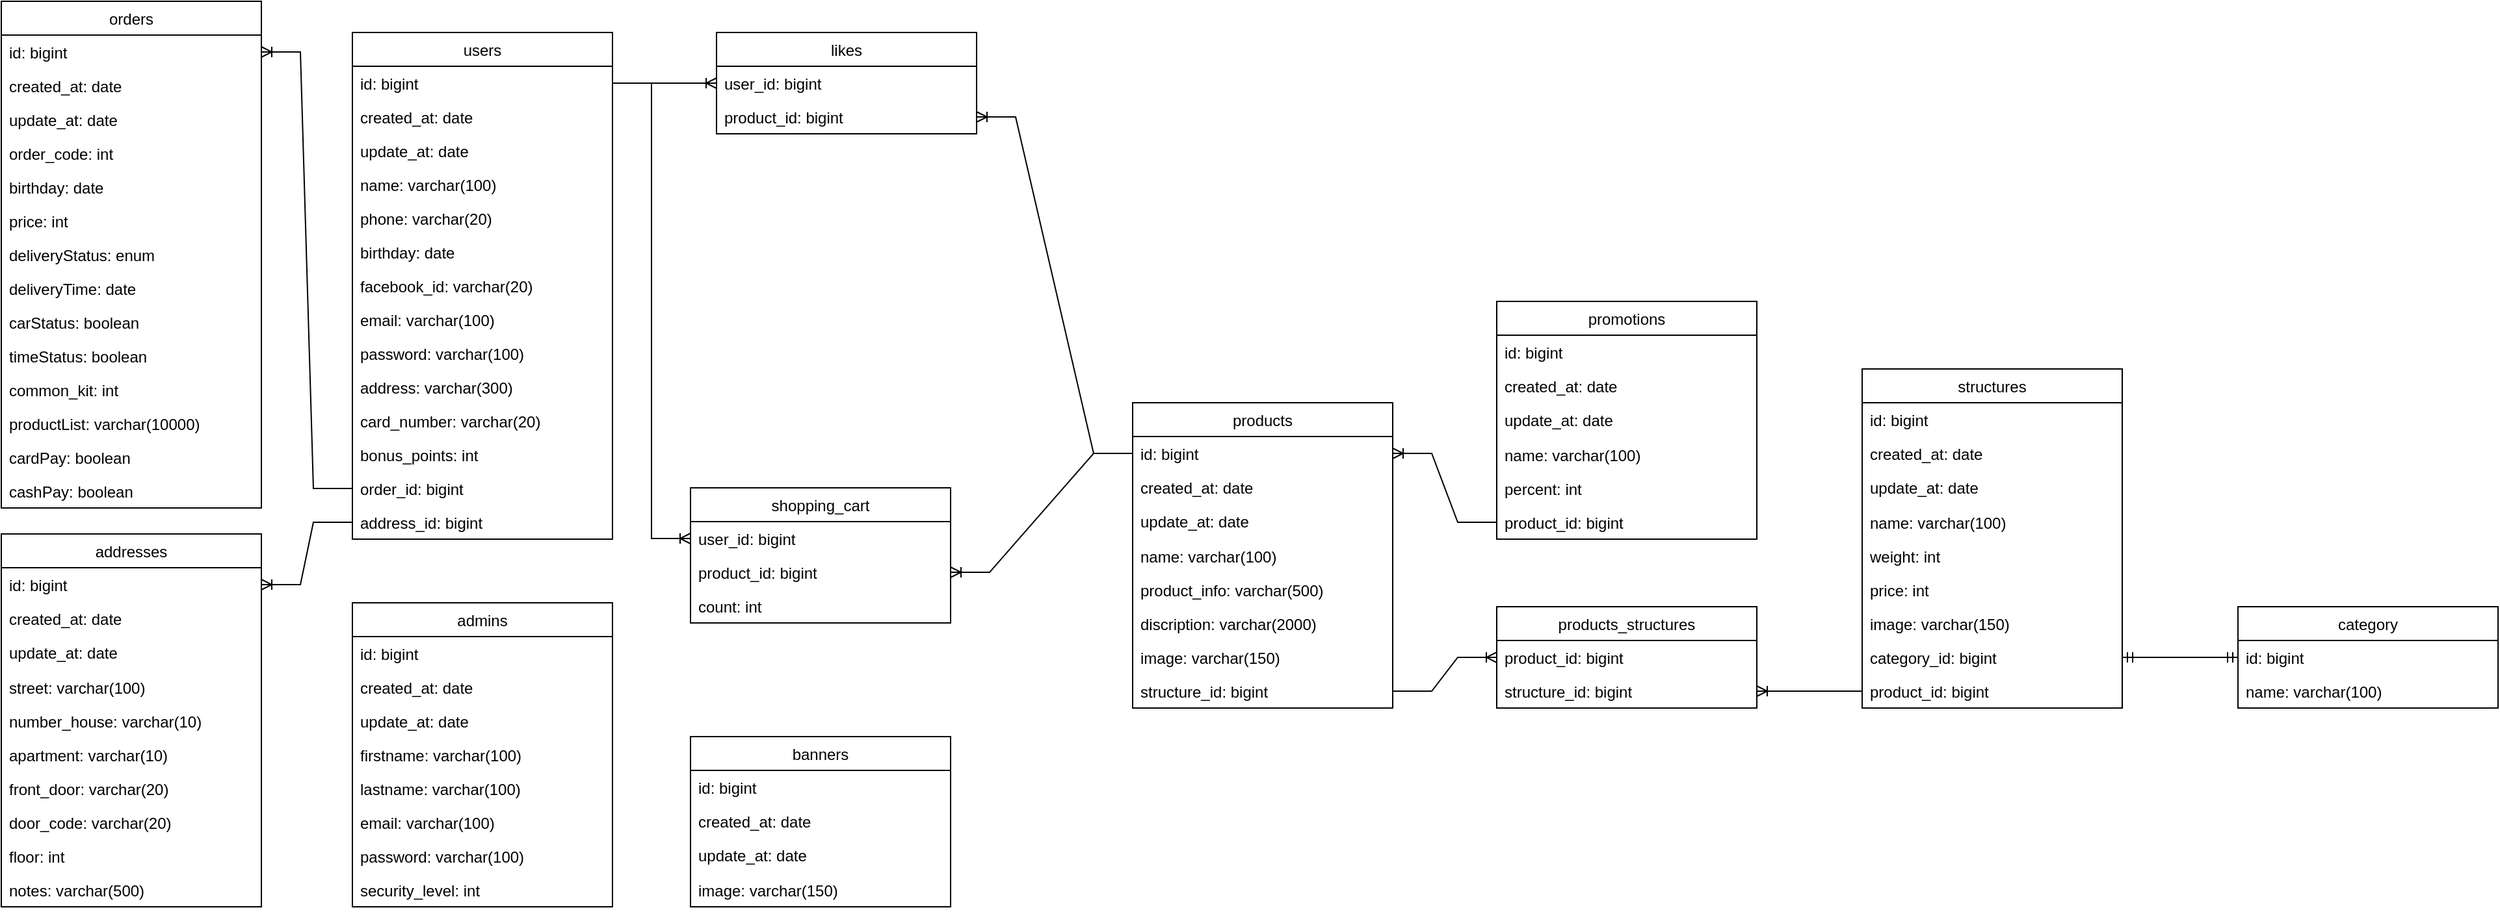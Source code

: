 <mxfile version="21.2.0" type="github">
  <diagram name="Страница 1" id="uBOSSpwB63D3d6_g8Ejs">
    <mxGraphModel dx="2261" dy="1931" grid="1" gridSize="10" guides="1" tooltips="1" connect="1" arrows="1" fold="1" page="1" pageScale="1" pageWidth="827" pageHeight="1169" math="0" shadow="0">
      <root>
        <mxCell id="0" />
        <mxCell id="1" parent="0" />
        <mxCell id="bHJu5GRSBFpT4Akue6Z2-1" value="users" style="swimlane;fontStyle=0;childLayout=stackLayout;horizontal=1;startSize=26;fillColor=none;horizontalStack=0;resizeParent=1;resizeParentMax=0;resizeLast=0;collapsible=1;marginBottom=0;" parent="1" vertex="1">
          <mxGeometry x="-490" y="-1026" width="200" height="390" as="geometry" />
        </mxCell>
        <mxCell id="bHJu5GRSBFpT4Akue6Z2-2" value="id: bigint" style="text;strokeColor=none;fillColor=none;align=left;verticalAlign=top;spacingLeft=4;spacingRight=4;overflow=hidden;rotatable=0;points=[[0,0.5],[1,0.5]];portConstraint=eastwest;" parent="bHJu5GRSBFpT4Akue6Z2-1" vertex="1">
          <mxGeometry y="26" width="200" height="26" as="geometry" />
        </mxCell>
        <mxCell id="bHJu5GRSBFpT4Akue6Z2-3" value="created_at: date" style="text;strokeColor=none;fillColor=none;align=left;verticalAlign=top;spacingLeft=4;spacingRight=4;overflow=hidden;rotatable=0;points=[[0,0.5],[1,0.5]];portConstraint=eastwest;" parent="bHJu5GRSBFpT4Akue6Z2-1" vertex="1">
          <mxGeometry y="52" width="200" height="26" as="geometry" />
        </mxCell>
        <mxCell id="bHJu5GRSBFpT4Akue6Z2-4" value="update_at: date" style="text;strokeColor=none;fillColor=none;align=left;verticalAlign=top;spacingLeft=4;spacingRight=4;overflow=hidden;rotatable=0;points=[[0,0.5],[1,0.5]];portConstraint=eastwest;" parent="bHJu5GRSBFpT4Akue6Z2-1" vertex="1">
          <mxGeometry y="78" width="200" height="26" as="geometry" />
        </mxCell>
        <mxCell id="bHJu5GRSBFpT4Akue6Z2-5" value="name: varchar(100)" style="text;strokeColor=none;fillColor=none;align=left;verticalAlign=top;spacingLeft=4;spacingRight=4;overflow=hidden;rotatable=0;points=[[0,0.5],[1,0.5]];portConstraint=eastwest;" parent="bHJu5GRSBFpT4Akue6Z2-1" vertex="1">
          <mxGeometry y="104" width="200" height="26" as="geometry" />
        </mxCell>
        <mxCell id="bHJu5GRSBFpT4Akue6Z2-14" value="phone: varchar(20)" style="text;strokeColor=none;fillColor=none;align=left;verticalAlign=top;spacingLeft=4;spacingRight=4;overflow=hidden;rotatable=0;points=[[0,0.5],[1,0.5]];portConstraint=eastwest;" parent="bHJu5GRSBFpT4Akue6Z2-1" vertex="1">
          <mxGeometry y="130" width="200" height="26" as="geometry" />
        </mxCell>
        <mxCell id="bHJu5GRSBFpT4Akue6Z2-15" value="birthday: date" style="text;strokeColor=none;fillColor=none;align=left;verticalAlign=top;spacingLeft=4;spacingRight=4;overflow=hidden;rotatable=0;points=[[0,0.5],[1,0.5]];portConstraint=eastwest;" parent="bHJu5GRSBFpT4Akue6Z2-1" vertex="1">
          <mxGeometry y="156" width="200" height="26" as="geometry" />
        </mxCell>
        <mxCell id="bHJu5GRSBFpT4Akue6Z2-7" value="facebook_id: varchar(20)" style="text;strokeColor=none;fillColor=none;align=left;verticalAlign=top;spacingLeft=4;spacingRight=4;overflow=hidden;rotatable=0;points=[[0,0.5],[1,0.5]];portConstraint=eastwest;" parent="bHJu5GRSBFpT4Akue6Z2-1" vertex="1">
          <mxGeometry y="182" width="200" height="26" as="geometry" />
        </mxCell>
        <mxCell id="bHJu5GRSBFpT4Akue6Z2-8" value="email: varchar(100)" style="text;strokeColor=none;fillColor=none;align=left;verticalAlign=top;spacingLeft=4;spacingRight=4;overflow=hidden;rotatable=0;points=[[0,0.5],[1,0.5]];portConstraint=eastwest;" parent="bHJu5GRSBFpT4Akue6Z2-1" vertex="1">
          <mxGeometry y="208" width="200" height="26" as="geometry" />
        </mxCell>
        <mxCell id="bHJu5GRSBFpT4Akue6Z2-10" value="password: varchar(100)" style="text;strokeColor=none;fillColor=none;align=left;verticalAlign=top;spacingLeft=4;spacingRight=4;overflow=hidden;rotatable=0;points=[[0,0.5],[1,0.5]];portConstraint=eastwest;" parent="bHJu5GRSBFpT4Akue6Z2-1" vertex="1">
          <mxGeometry y="234" width="200" height="26" as="geometry" />
        </mxCell>
        <mxCell id="bHJu5GRSBFpT4Akue6Z2-9" value="address: varchar(300)" style="text;strokeColor=none;fillColor=none;align=left;verticalAlign=top;spacingLeft=4;spacingRight=4;overflow=hidden;rotatable=0;points=[[0,0.5],[1,0.5]];portConstraint=eastwest;" parent="bHJu5GRSBFpT4Akue6Z2-1" vertex="1">
          <mxGeometry y="260" width="200" height="26" as="geometry" />
        </mxCell>
        <mxCell id="bHJu5GRSBFpT4Akue6Z2-11" value="card_number: varchar(20)" style="text;strokeColor=none;fillColor=none;align=left;verticalAlign=top;spacingLeft=4;spacingRight=4;overflow=hidden;rotatable=0;points=[[0,0.5],[1,0.5]];portConstraint=eastwest;" parent="bHJu5GRSBFpT4Akue6Z2-1" vertex="1">
          <mxGeometry y="286" width="200" height="26" as="geometry" />
        </mxCell>
        <mxCell id="bHJu5GRSBFpT4Akue6Z2-208" value="bonus_points: int" style="text;strokeColor=none;fillColor=none;align=left;verticalAlign=top;spacingLeft=4;spacingRight=4;overflow=hidden;rotatable=0;points=[[0,0.5],[1,0.5]];portConstraint=eastwest;" parent="bHJu5GRSBFpT4Akue6Z2-1" vertex="1">
          <mxGeometry y="312" width="200" height="26" as="geometry" />
        </mxCell>
        <mxCell id="bHJu5GRSBFpT4Akue6Z2-207" value="order_id: bigint" style="text;strokeColor=none;fillColor=none;align=left;verticalAlign=top;spacingLeft=4;spacingRight=4;overflow=hidden;rotatable=0;points=[[0,0.5],[1,0.5]];portConstraint=eastwest;" parent="bHJu5GRSBFpT4Akue6Z2-1" vertex="1">
          <mxGeometry y="338" width="200" height="26" as="geometry" />
        </mxCell>
        <mxCell id="bHJu5GRSBFpT4Akue6Z2-206" value="address_id: bigint" style="text;strokeColor=none;fillColor=none;align=left;verticalAlign=top;spacingLeft=4;spacingRight=4;overflow=hidden;rotatable=0;points=[[0,0.5],[1,0.5]];portConstraint=eastwest;" parent="bHJu5GRSBFpT4Akue6Z2-1" vertex="1">
          <mxGeometry y="364" width="200" height="26" as="geometry" />
        </mxCell>
        <mxCell id="bHJu5GRSBFpT4Akue6Z2-23" value="addresses" style="swimlane;fontStyle=0;childLayout=stackLayout;horizontal=1;startSize=26;fillColor=none;horizontalStack=0;resizeParent=1;resizeParentMax=0;resizeLast=0;collapsible=1;marginBottom=0;" parent="1" vertex="1">
          <mxGeometry x="-760" y="-640" width="200" height="287" as="geometry" />
        </mxCell>
        <mxCell id="bHJu5GRSBFpT4Akue6Z2-24" value="id: bigint" style="text;strokeColor=none;fillColor=none;align=left;verticalAlign=top;spacingLeft=4;spacingRight=4;overflow=hidden;rotatable=0;points=[[0,0.5],[1,0.5]];portConstraint=eastwest;" parent="bHJu5GRSBFpT4Akue6Z2-23" vertex="1">
          <mxGeometry y="26" width="200" height="26" as="geometry" />
        </mxCell>
        <mxCell id="bHJu5GRSBFpT4Akue6Z2-25" value="created_at: date" style="text;strokeColor=none;fillColor=none;align=left;verticalAlign=top;spacingLeft=4;spacingRight=4;overflow=hidden;rotatable=0;points=[[0,0.5],[1,0.5]];portConstraint=eastwest;" parent="bHJu5GRSBFpT4Akue6Z2-23" vertex="1">
          <mxGeometry y="52" width="200" height="26" as="geometry" />
        </mxCell>
        <mxCell id="bHJu5GRSBFpT4Akue6Z2-26" value="update_at: date" style="text;strokeColor=none;fillColor=none;align=left;verticalAlign=top;spacingLeft=4;spacingRight=4;overflow=hidden;rotatable=0;points=[[0,0.5],[1,0.5]];portConstraint=eastwest;" parent="bHJu5GRSBFpT4Akue6Z2-23" vertex="1">
          <mxGeometry y="78" width="200" height="27" as="geometry" />
        </mxCell>
        <mxCell id="bHJu5GRSBFpT4Akue6Z2-27" value="street: varchar(100)" style="text;strokeColor=none;fillColor=none;align=left;verticalAlign=top;spacingLeft=4;spacingRight=4;overflow=hidden;rotatable=0;points=[[0,0.5],[1,0.5]];portConstraint=eastwest;" parent="bHJu5GRSBFpT4Akue6Z2-23" vertex="1">
          <mxGeometry y="105" width="200" height="26" as="geometry" />
        </mxCell>
        <mxCell id="bHJu5GRSBFpT4Akue6Z2-228" value="number_house: varchar(10)" style="text;strokeColor=none;fillColor=none;align=left;verticalAlign=top;spacingLeft=4;spacingRight=4;overflow=hidden;rotatable=0;points=[[0,0.5],[1,0.5]];portConstraint=eastwest;" parent="bHJu5GRSBFpT4Akue6Z2-23" vertex="1">
          <mxGeometry y="131" width="200" height="26" as="geometry" />
        </mxCell>
        <mxCell id="bHJu5GRSBFpT4Akue6Z2-229" value="apartment: varchar(10)" style="text;strokeColor=none;fillColor=none;align=left;verticalAlign=top;spacingLeft=4;spacingRight=4;overflow=hidden;rotatable=0;points=[[0,0.5],[1,0.5]];portConstraint=eastwest;" parent="bHJu5GRSBFpT4Akue6Z2-23" vertex="1">
          <mxGeometry y="157" width="200" height="26" as="geometry" />
        </mxCell>
        <mxCell id="bHJu5GRSBFpT4Akue6Z2-230" value="front_door: varchar(20)" style="text;strokeColor=none;fillColor=none;align=left;verticalAlign=top;spacingLeft=4;spacingRight=4;overflow=hidden;rotatable=0;points=[[0,0.5],[1,0.5]];portConstraint=eastwest;" parent="bHJu5GRSBFpT4Akue6Z2-23" vertex="1">
          <mxGeometry y="183" width="200" height="26" as="geometry" />
        </mxCell>
        <mxCell id="bHJu5GRSBFpT4Akue6Z2-231" value="door_code: varchar(20)" style="text;strokeColor=none;fillColor=none;align=left;verticalAlign=top;spacingLeft=4;spacingRight=4;overflow=hidden;rotatable=0;points=[[0,0.5],[1,0.5]];portConstraint=eastwest;" parent="bHJu5GRSBFpT4Akue6Z2-23" vertex="1">
          <mxGeometry y="209" width="200" height="26" as="geometry" />
        </mxCell>
        <mxCell id="bHJu5GRSBFpT4Akue6Z2-232" value="floor: int" style="text;strokeColor=none;fillColor=none;align=left;verticalAlign=top;spacingLeft=4;spacingRight=4;overflow=hidden;rotatable=0;points=[[0,0.5],[1,0.5]];portConstraint=eastwest;" parent="bHJu5GRSBFpT4Akue6Z2-23" vertex="1">
          <mxGeometry y="235" width="200" height="26" as="geometry" />
        </mxCell>
        <mxCell id="bHJu5GRSBFpT4Akue6Z2-233" value="notes: varchar(500)" style="text;strokeColor=none;fillColor=none;align=left;verticalAlign=top;spacingLeft=4;spacingRight=4;overflow=hidden;rotatable=0;points=[[0,0.5],[1,0.5]];portConstraint=eastwest;" parent="bHJu5GRSBFpT4Akue6Z2-23" vertex="1">
          <mxGeometry y="261" width="200" height="26" as="geometry" />
        </mxCell>
        <mxCell id="bHJu5GRSBFpT4Akue6Z2-30" value="orders" style="swimlane;fontStyle=0;childLayout=stackLayout;horizontal=1;startSize=26;fillColor=none;horizontalStack=0;resizeParent=1;resizeParentMax=0;resizeLast=0;collapsible=1;marginBottom=0;" parent="1" vertex="1">
          <mxGeometry x="-760" y="-1050" width="200" height="390" as="geometry" />
        </mxCell>
        <mxCell id="bHJu5GRSBFpT4Akue6Z2-31" value="id: bigint" style="text;strokeColor=none;fillColor=none;align=left;verticalAlign=top;spacingLeft=4;spacingRight=4;overflow=hidden;rotatable=0;points=[[0,0.5],[1,0.5]];portConstraint=eastwest;" parent="bHJu5GRSBFpT4Akue6Z2-30" vertex="1">
          <mxGeometry y="26" width="200" height="26" as="geometry" />
        </mxCell>
        <mxCell id="bHJu5GRSBFpT4Akue6Z2-32" value="created_at: date" style="text;strokeColor=none;fillColor=none;align=left;verticalAlign=top;spacingLeft=4;spacingRight=4;overflow=hidden;rotatable=0;points=[[0,0.5],[1,0.5]];portConstraint=eastwest;" parent="bHJu5GRSBFpT4Akue6Z2-30" vertex="1">
          <mxGeometry y="52" width="200" height="26" as="geometry" />
        </mxCell>
        <mxCell id="bHJu5GRSBFpT4Akue6Z2-33" value="update_at: date" style="text;strokeColor=none;fillColor=none;align=left;verticalAlign=top;spacingLeft=4;spacingRight=4;overflow=hidden;rotatable=0;points=[[0,0.5],[1,0.5]];portConstraint=eastwest;" parent="bHJu5GRSBFpT4Akue6Z2-30" vertex="1">
          <mxGeometry y="78" width="200" height="26" as="geometry" />
        </mxCell>
        <mxCell id="bHJu5GRSBFpT4Akue6Z2-210" value="order_code: int" style="text;strokeColor=none;fillColor=none;align=left;verticalAlign=top;spacingLeft=4;spacingRight=4;overflow=hidden;rotatable=0;points=[[0,0.5],[1,0.5]];portConstraint=eastwest;" parent="bHJu5GRSBFpT4Akue6Z2-30" vertex="1">
          <mxGeometry y="104" width="200" height="26" as="geometry" />
        </mxCell>
        <mxCell id="bHJu5GRSBFpT4Akue6Z2-209" value="birthday: date" style="text;strokeColor=none;fillColor=none;align=left;verticalAlign=top;spacingLeft=4;spacingRight=4;overflow=hidden;rotatable=0;points=[[0,0.5],[1,0.5]];portConstraint=eastwest;" parent="bHJu5GRSBFpT4Akue6Z2-30" vertex="1">
          <mxGeometry y="130" width="200" height="26" as="geometry" />
        </mxCell>
        <mxCell id="bHJu5GRSBFpT4Akue6Z2-211" value="price: int" style="text;strokeColor=none;fillColor=none;align=left;verticalAlign=top;spacingLeft=4;spacingRight=4;overflow=hidden;rotatable=0;points=[[0,0.5],[1,0.5]];portConstraint=eastwest;" parent="bHJu5GRSBFpT4Akue6Z2-30" vertex="1">
          <mxGeometry y="156" width="200" height="26" as="geometry" />
        </mxCell>
        <mxCell id="bHJu5GRSBFpT4Akue6Z2-34" value="deliveryStatus: enum" style="text;strokeColor=none;fillColor=none;align=left;verticalAlign=top;spacingLeft=4;spacingRight=4;overflow=hidden;rotatable=0;points=[[0,0.5],[1,0.5]];portConstraint=eastwest;" parent="bHJu5GRSBFpT4Akue6Z2-30" vertex="1">
          <mxGeometry y="182" width="200" height="26" as="geometry" />
        </mxCell>
        <mxCell id="bHJu5GRSBFpT4Akue6Z2-213" value="deliveryTime: date" style="text;strokeColor=none;fillColor=none;align=left;verticalAlign=top;spacingLeft=4;spacingRight=4;overflow=hidden;rotatable=0;points=[[0,0.5],[1,0.5]];portConstraint=eastwest;" parent="bHJu5GRSBFpT4Akue6Z2-30" vertex="1">
          <mxGeometry y="208" width="200" height="26" as="geometry" />
        </mxCell>
        <mxCell id="bHJu5GRSBFpT4Akue6Z2-214" value="carStatus: boolean" style="text;strokeColor=none;fillColor=none;align=left;verticalAlign=top;spacingLeft=4;spacingRight=4;overflow=hidden;rotatable=0;points=[[0,0.5],[1,0.5]];portConstraint=eastwest;" parent="bHJu5GRSBFpT4Akue6Z2-30" vertex="1">
          <mxGeometry y="234" width="200" height="26" as="geometry" />
        </mxCell>
        <mxCell id="bHJu5GRSBFpT4Akue6Z2-215" value="timeStatus: boolean" style="text;strokeColor=none;fillColor=none;align=left;verticalAlign=top;spacingLeft=4;spacingRight=4;overflow=hidden;rotatable=0;points=[[0,0.5],[1,0.5]];portConstraint=eastwest;" parent="bHJu5GRSBFpT4Akue6Z2-30" vertex="1">
          <mxGeometry y="260" width="200" height="26" as="geometry" />
        </mxCell>
        <mxCell id="bHJu5GRSBFpT4Akue6Z2-337" value="common_kit: int" style="text;strokeColor=none;fillColor=none;align=left;verticalAlign=top;spacingLeft=4;spacingRight=4;overflow=hidden;rotatable=0;points=[[0,0.5],[1,0.5]];portConstraint=eastwest;" parent="bHJu5GRSBFpT4Akue6Z2-30" vertex="1">
          <mxGeometry y="286" width="200" height="26" as="geometry" />
        </mxCell>
        <mxCell id="6emJSZa-F4JFCudgZgaR-1" value="productList: varchar(10000)" style="text;strokeColor=none;fillColor=none;align=left;verticalAlign=top;spacingLeft=4;spacingRight=4;overflow=hidden;rotatable=0;points=[[0,0.5],[1,0.5]];portConstraint=eastwest;" vertex="1" parent="bHJu5GRSBFpT4Akue6Z2-30">
          <mxGeometry y="312" width="200" height="26" as="geometry" />
        </mxCell>
        <mxCell id="bHJu5GRSBFpT4Akue6Z2-216" value="cardPay: boolean" style="text;strokeColor=none;fillColor=none;align=left;verticalAlign=top;spacingLeft=4;spacingRight=4;overflow=hidden;rotatable=0;points=[[0,0.5],[1,0.5]];portConstraint=eastwest;" parent="bHJu5GRSBFpT4Akue6Z2-30" vertex="1">
          <mxGeometry y="338" width="200" height="26" as="geometry" />
        </mxCell>
        <mxCell id="bHJu5GRSBFpT4Akue6Z2-212" value="cashPay: boolean" style="text;strokeColor=none;fillColor=none;align=left;verticalAlign=top;spacingLeft=4;spacingRight=4;overflow=hidden;rotatable=0;points=[[0,0.5],[1,0.5]];portConstraint=eastwest;" parent="bHJu5GRSBFpT4Akue6Z2-30" vertex="1">
          <mxGeometry y="364" width="200" height="26" as="geometry" />
        </mxCell>
        <mxCell id="bHJu5GRSBFpT4Akue6Z2-193" value="shopping_cart" style="swimlane;fontStyle=0;childLayout=stackLayout;horizontal=1;startSize=26;fillColor=none;horizontalStack=0;resizeParent=1;resizeParentMax=0;resizeLast=0;collapsible=1;marginBottom=0;" parent="1" vertex="1">
          <mxGeometry x="-230" y="-675.5" width="200" height="104" as="geometry" />
        </mxCell>
        <mxCell id="bHJu5GRSBFpT4Akue6Z2-218" value="user_id: bigint" style="text;strokeColor=none;fillColor=none;align=left;verticalAlign=top;spacingLeft=4;spacingRight=4;overflow=hidden;rotatable=0;points=[[0,0.5],[1,0.5]];portConstraint=eastwest;" parent="bHJu5GRSBFpT4Akue6Z2-193" vertex="1">
          <mxGeometry y="26" width="200" height="26" as="geometry" />
        </mxCell>
        <mxCell id="bHJu5GRSBFpT4Akue6Z2-219" value="product_id: bigint" style="text;strokeColor=none;fillColor=none;align=left;verticalAlign=top;spacingLeft=4;spacingRight=4;overflow=hidden;rotatable=0;points=[[0,0.5],[1,0.5]];portConstraint=eastwest;" parent="bHJu5GRSBFpT4Akue6Z2-193" vertex="1">
          <mxGeometry y="52" width="200" height="26" as="geometry" />
        </mxCell>
        <mxCell id="bHJu5GRSBFpT4Akue6Z2-198" value="count: int" style="text;strokeColor=none;fillColor=none;align=left;verticalAlign=top;spacingLeft=4;spacingRight=4;overflow=hidden;rotatable=0;points=[[0,0.5],[1,0.5]];portConstraint=eastwest;" parent="bHJu5GRSBFpT4Akue6Z2-193" vertex="1">
          <mxGeometry y="78" width="200" height="26" as="geometry" />
        </mxCell>
        <mxCell id="bHJu5GRSBFpT4Akue6Z2-220" value="" style="edgeStyle=entityRelationEdgeStyle;fontSize=12;html=1;endArrow=ERoneToMany;rounded=0;entryX=0;entryY=0.5;entryDx=0;entryDy=0;exitX=1;exitY=0.5;exitDx=0;exitDy=0;" parent="1" source="bHJu5GRSBFpT4Akue6Z2-2" target="bHJu5GRSBFpT4Akue6Z2-218" edge="1">
          <mxGeometry width="100" height="100" relative="1" as="geometry">
            <mxPoint x="-490" y="-680" as="sourcePoint" />
            <mxPoint x="-600" y="-523" as="targetPoint" />
          </mxGeometry>
        </mxCell>
        <mxCell id="bHJu5GRSBFpT4Akue6Z2-222" value="" style="edgeStyle=entityRelationEdgeStyle;fontSize=12;html=1;endArrow=ERoneToMany;rounded=0;entryX=1;entryY=0.5;entryDx=0;entryDy=0;exitX=0;exitY=0.5;exitDx=0;exitDy=0;" parent="1" source="bHJu5GRSBFpT4Akue6Z2-207" target="bHJu5GRSBFpT4Akue6Z2-31" edge="1">
          <mxGeometry width="100" height="100" relative="1" as="geometry">
            <mxPoint x="180" y="-547" as="sourcePoint" />
            <mxPoint x="54" y="-634" as="targetPoint" />
          </mxGeometry>
        </mxCell>
        <mxCell id="bHJu5GRSBFpT4Akue6Z2-235" value="" style="edgeStyle=entityRelationEdgeStyle;fontSize=12;html=1;endArrow=ERoneToMany;rounded=0;entryX=1;entryY=0.5;entryDx=0;entryDy=0;exitX=0;exitY=0.5;exitDx=0;exitDy=0;" parent="1" source="bHJu5GRSBFpT4Akue6Z2-206" target="bHJu5GRSBFpT4Akue6Z2-24" edge="1">
          <mxGeometry width="100" height="100" relative="1" as="geometry">
            <mxPoint x="-280" y="-613" as="sourcePoint" />
            <mxPoint x="-160" y="-561" as="targetPoint" />
          </mxGeometry>
        </mxCell>
        <mxCell id="bHJu5GRSBFpT4Akue6Z2-236" value="products" style="swimlane;fontStyle=0;childLayout=stackLayout;horizontal=1;startSize=26;fillColor=none;horizontalStack=0;resizeParent=1;resizeParentMax=0;resizeLast=0;collapsible=1;marginBottom=0;" parent="1" vertex="1">
          <mxGeometry x="110" y="-741" width="200" height="235" as="geometry" />
        </mxCell>
        <mxCell id="bHJu5GRSBFpT4Akue6Z2-237" value="id: bigint" style="text;strokeColor=none;fillColor=none;align=left;verticalAlign=top;spacingLeft=4;spacingRight=4;overflow=hidden;rotatable=0;points=[[0,0.5],[1,0.5]];portConstraint=eastwest;" parent="bHJu5GRSBFpT4Akue6Z2-236" vertex="1">
          <mxGeometry y="26" width="200" height="26" as="geometry" />
        </mxCell>
        <mxCell id="bHJu5GRSBFpT4Akue6Z2-238" value="created_at: date" style="text;strokeColor=none;fillColor=none;align=left;verticalAlign=top;spacingLeft=4;spacingRight=4;overflow=hidden;rotatable=0;points=[[0,0.5],[1,0.5]];portConstraint=eastwest;" parent="bHJu5GRSBFpT4Akue6Z2-236" vertex="1">
          <mxGeometry y="52" width="200" height="26" as="geometry" />
        </mxCell>
        <mxCell id="bHJu5GRSBFpT4Akue6Z2-239" value="update_at: date" style="text;strokeColor=none;fillColor=none;align=left;verticalAlign=top;spacingLeft=4;spacingRight=4;overflow=hidden;rotatable=0;points=[[0,0.5],[1,0.5]];portConstraint=eastwest;" parent="bHJu5GRSBFpT4Akue6Z2-236" vertex="1">
          <mxGeometry y="78" width="200" height="27" as="geometry" />
        </mxCell>
        <mxCell id="bHJu5GRSBFpT4Akue6Z2-240" value="name: varchar(100)" style="text;strokeColor=none;fillColor=none;align=left;verticalAlign=top;spacingLeft=4;spacingRight=4;overflow=hidden;rotatable=0;points=[[0,0.5],[1,0.5]];portConstraint=eastwest;" parent="bHJu5GRSBFpT4Akue6Z2-236" vertex="1">
          <mxGeometry y="105" width="200" height="26" as="geometry" />
        </mxCell>
        <mxCell id="bHJu5GRSBFpT4Akue6Z2-241" value="product_info: varchar(500)" style="text;strokeColor=none;fillColor=none;align=left;verticalAlign=top;spacingLeft=4;spacingRight=4;overflow=hidden;rotatable=0;points=[[0,0.5],[1,0.5]];portConstraint=eastwest;" parent="bHJu5GRSBFpT4Akue6Z2-236" vertex="1">
          <mxGeometry y="131" width="200" height="26" as="geometry" />
        </mxCell>
        <mxCell id="bHJu5GRSBFpT4Akue6Z2-242" value="discription: varchar(2000)" style="text;strokeColor=none;fillColor=none;align=left;verticalAlign=top;spacingLeft=4;spacingRight=4;overflow=hidden;rotatable=0;points=[[0,0.5],[1,0.5]];portConstraint=eastwest;" parent="bHJu5GRSBFpT4Akue6Z2-236" vertex="1">
          <mxGeometry y="157" width="200" height="26" as="geometry" />
        </mxCell>
        <mxCell id="bHJu5GRSBFpT4Akue6Z2-247" value="image: varchar(150)" style="text;strokeColor=none;fillColor=none;align=left;verticalAlign=top;spacingLeft=4;spacingRight=4;overflow=hidden;rotatable=0;points=[[0,0.5],[1,0.5]];portConstraint=eastwest;" parent="bHJu5GRSBFpT4Akue6Z2-236" vertex="1">
          <mxGeometry y="183" width="200" height="26" as="geometry" />
        </mxCell>
        <mxCell id="bHJu5GRSBFpT4Akue6Z2-248" value="structure_id: bigint" style="text;strokeColor=none;fillColor=none;align=left;verticalAlign=top;spacingLeft=4;spacingRight=4;overflow=hidden;rotatable=0;points=[[0,0.5],[1,0.5]];portConstraint=eastwest;" parent="bHJu5GRSBFpT4Akue6Z2-236" vertex="1">
          <mxGeometry y="209" width="200" height="26" as="geometry" />
        </mxCell>
        <mxCell id="bHJu5GRSBFpT4Akue6Z2-249" value="" style="edgeStyle=entityRelationEdgeStyle;fontSize=12;html=1;endArrow=ERoneToMany;rounded=0;entryX=1;entryY=0.5;entryDx=0;entryDy=0;exitX=0;exitY=0.5;exitDx=0;exitDy=0;" parent="1" source="bHJu5GRSBFpT4Akue6Z2-237" target="bHJu5GRSBFpT4Akue6Z2-219" edge="1">
          <mxGeometry width="100" height="100" relative="1" as="geometry">
            <mxPoint x="-280" y="-613" as="sourcePoint" />
            <mxPoint x="-160" y="-561" as="targetPoint" />
          </mxGeometry>
        </mxCell>
        <mxCell id="bHJu5GRSBFpT4Akue6Z2-250" value="structures" style="swimlane;fontStyle=0;childLayout=stackLayout;horizontal=1;startSize=26;fillColor=none;horizontalStack=0;resizeParent=1;resizeParentMax=0;resizeLast=0;collapsible=1;marginBottom=0;" parent="1" vertex="1">
          <mxGeometry x="671" y="-767" width="200" height="261" as="geometry" />
        </mxCell>
        <mxCell id="bHJu5GRSBFpT4Akue6Z2-251" value="id: bigint" style="text;strokeColor=none;fillColor=none;align=left;verticalAlign=top;spacingLeft=4;spacingRight=4;overflow=hidden;rotatable=0;points=[[0,0.5],[1,0.5]];portConstraint=eastwest;" parent="bHJu5GRSBFpT4Akue6Z2-250" vertex="1">
          <mxGeometry y="26" width="200" height="26" as="geometry" />
        </mxCell>
        <mxCell id="bHJu5GRSBFpT4Akue6Z2-252" value="created_at: date" style="text;strokeColor=none;fillColor=none;align=left;verticalAlign=top;spacingLeft=4;spacingRight=4;overflow=hidden;rotatable=0;points=[[0,0.5],[1,0.5]];portConstraint=eastwest;" parent="bHJu5GRSBFpT4Akue6Z2-250" vertex="1">
          <mxGeometry y="52" width="200" height="26" as="geometry" />
        </mxCell>
        <mxCell id="bHJu5GRSBFpT4Akue6Z2-253" value="update_at: date" style="text;strokeColor=none;fillColor=none;align=left;verticalAlign=top;spacingLeft=4;spacingRight=4;overflow=hidden;rotatable=0;points=[[0,0.5],[1,0.5]];portConstraint=eastwest;" parent="bHJu5GRSBFpT4Akue6Z2-250" vertex="1">
          <mxGeometry y="78" width="200" height="27" as="geometry" />
        </mxCell>
        <mxCell id="bHJu5GRSBFpT4Akue6Z2-290" value="name: varchar(100)" style="text;strokeColor=none;fillColor=none;align=left;verticalAlign=top;spacingLeft=4;spacingRight=4;overflow=hidden;rotatable=0;points=[[0,0.5],[1,0.5]];portConstraint=eastwest;" parent="bHJu5GRSBFpT4Akue6Z2-250" vertex="1">
          <mxGeometry y="105" width="200" height="26" as="geometry" />
        </mxCell>
        <mxCell id="bHJu5GRSBFpT4Akue6Z2-289" value="weight: int" style="text;strokeColor=none;fillColor=none;align=left;verticalAlign=top;spacingLeft=4;spacingRight=4;overflow=hidden;rotatable=0;points=[[0,0.5],[1,0.5]];portConstraint=eastwest;" parent="bHJu5GRSBFpT4Akue6Z2-250" vertex="1">
          <mxGeometry y="131" width="200" height="26" as="geometry" />
        </mxCell>
        <mxCell id="bHJu5GRSBFpT4Akue6Z2-288" value="price: int" style="text;strokeColor=none;fillColor=none;align=left;verticalAlign=top;spacingLeft=4;spacingRight=4;overflow=hidden;rotatable=0;points=[[0,0.5],[1,0.5]];portConstraint=eastwest;" parent="bHJu5GRSBFpT4Akue6Z2-250" vertex="1">
          <mxGeometry y="157" width="200" height="26" as="geometry" />
        </mxCell>
        <mxCell id="bHJu5GRSBFpT4Akue6Z2-285" value="image: varchar(150)" style="text;strokeColor=none;fillColor=none;align=left;verticalAlign=top;spacingLeft=4;spacingRight=4;overflow=hidden;rotatable=0;points=[[0,0.5],[1,0.5]];portConstraint=eastwest;" parent="bHJu5GRSBFpT4Akue6Z2-250" vertex="1">
          <mxGeometry y="183" width="200" height="26" as="geometry" />
        </mxCell>
        <mxCell id="P29hZXjRkMlpQ9uts_yL-8" value="category_id: bigint" style="text;strokeColor=none;fillColor=none;align=left;verticalAlign=top;spacingLeft=4;spacingRight=4;overflow=hidden;rotatable=0;points=[[0,0.5],[1,0.5]];portConstraint=eastwest;" parent="bHJu5GRSBFpT4Akue6Z2-250" vertex="1">
          <mxGeometry y="209" width="200" height="26" as="geometry" />
        </mxCell>
        <mxCell id="bHJu5GRSBFpT4Akue6Z2-258" value="product_id: bigint" style="text;strokeColor=none;fillColor=none;align=left;verticalAlign=top;spacingLeft=4;spacingRight=4;overflow=hidden;rotatable=0;points=[[0,0.5],[1,0.5]];portConstraint=eastwest;" parent="bHJu5GRSBFpT4Akue6Z2-250" vertex="1">
          <mxGeometry y="235" width="200" height="26" as="geometry" />
        </mxCell>
        <mxCell id="bHJu5GRSBFpT4Akue6Z2-259" value="" style="edgeStyle=entityRelationEdgeStyle;fontSize=12;html=1;endArrow=ERoneToMany;rounded=0;entryX=0;entryY=0.5;entryDx=0;entryDy=0;exitX=1;exitY=0.5;exitDx=0;exitDy=0;" parent="1" source="bHJu5GRSBFpT4Akue6Z2-248" target="bHJu5GRSBFpT4Akue6Z2-265" edge="1">
          <mxGeometry width="100" height="100" relative="1" as="geometry">
            <mxPoint x="120" y="-692" as="sourcePoint" />
            <mxPoint x="40" y="-535" as="targetPoint" />
          </mxGeometry>
        </mxCell>
        <mxCell id="bHJu5GRSBFpT4Akue6Z2-260" value="products_structures" style="swimlane;fontStyle=0;childLayout=stackLayout;horizontal=1;startSize=26;fillColor=none;horizontalStack=0;resizeParent=1;resizeParentMax=0;resizeLast=0;collapsible=1;marginBottom=0;" parent="1" vertex="1">
          <mxGeometry x="390" y="-584" width="200" height="78" as="geometry" />
        </mxCell>
        <mxCell id="bHJu5GRSBFpT4Akue6Z2-265" value="product_id: bigint" style="text;strokeColor=none;fillColor=none;align=left;verticalAlign=top;spacingLeft=4;spacingRight=4;overflow=hidden;rotatable=0;points=[[0,0.5],[1,0.5]];portConstraint=eastwest;" parent="bHJu5GRSBFpT4Akue6Z2-260" vertex="1">
          <mxGeometry y="26" width="200" height="26" as="geometry" />
        </mxCell>
        <mxCell id="bHJu5GRSBFpT4Akue6Z2-264" value="structure_id: bigint" style="text;strokeColor=none;fillColor=none;align=left;verticalAlign=top;spacingLeft=4;spacingRight=4;overflow=hidden;rotatable=0;points=[[0,0.5],[1,0.5]];portConstraint=eastwest;" parent="bHJu5GRSBFpT4Akue6Z2-260" vertex="1">
          <mxGeometry y="52" width="200" height="26" as="geometry" />
        </mxCell>
        <mxCell id="bHJu5GRSBFpT4Akue6Z2-266" value="" style="edgeStyle=entityRelationEdgeStyle;fontSize=12;html=1;endArrow=ERoneToMany;rounded=0;entryX=1;entryY=0.5;entryDx=0;entryDy=0;exitX=0;exitY=0.5;exitDx=0;exitDy=0;" parent="1" source="bHJu5GRSBFpT4Akue6Z2-258" target="bHJu5GRSBFpT4Akue6Z2-264" edge="1">
          <mxGeometry width="100" height="100" relative="1" as="geometry">
            <mxPoint x="320" y="-509" as="sourcePoint" />
            <mxPoint x="400" y="-535" as="targetPoint" />
          </mxGeometry>
        </mxCell>
        <mxCell id="bHJu5GRSBFpT4Akue6Z2-338" value="" style="edgeStyle=entityRelationEdgeStyle;fontSize=12;html=1;endArrow=ERoneToMany;rounded=0;exitX=0;exitY=0.5;exitDx=0;exitDy=0;entryX=1;entryY=0.5;entryDx=0;entryDy=0;" parent="1" source="bHJu5GRSBFpT4Akue6Z2-237" target="bHJu5GRSBFpT4Akue6Z2-341" edge="1">
          <mxGeometry width="100" height="100" relative="1" as="geometry">
            <mxPoint x="120" y="-692" as="sourcePoint" />
            <mxPoint x="20" y="-760" as="targetPoint" />
          </mxGeometry>
        </mxCell>
        <mxCell id="bHJu5GRSBFpT4Akue6Z2-339" value="likes" style="swimlane;fontStyle=0;childLayout=stackLayout;horizontal=1;startSize=26;fillColor=none;horizontalStack=0;resizeParent=1;resizeParentMax=0;resizeLast=0;collapsible=1;marginBottom=0;" parent="1" vertex="1">
          <mxGeometry x="-210" y="-1026" width="200" height="78" as="geometry" />
        </mxCell>
        <mxCell id="bHJu5GRSBFpT4Akue6Z2-340" value="user_id: bigint" style="text;strokeColor=none;fillColor=none;align=left;verticalAlign=top;spacingLeft=4;spacingRight=4;overflow=hidden;rotatable=0;points=[[0,0.5],[1,0.5]];portConstraint=eastwest;" parent="bHJu5GRSBFpT4Akue6Z2-339" vertex="1">
          <mxGeometry y="26" width="200" height="26" as="geometry" />
        </mxCell>
        <mxCell id="bHJu5GRSBFpT4Akue6Z2-341" value="product_id: bigint" style="text;strokeColor=none;fillColor=none;align=left;verticalAlign=top;spacingLeft=4;spacingRight=4;overflow=hidden;rotatable=0;points=[[0,0.5],[1,0.5]];portConstraint=eastwest;" parent="bHJu5GRSBFpT4Akue6Z2-339" vertex="1">
          <mxGeometry y="52" width="200" height="26" as="geometry" />
        </mxCell>
        <mxCell id="bHJu5GRSBFpT4Akue6Z2-343" value="" style="edgeStyle=entityRelationEdgeStyle;fontSize=12;html=1;endArrow=ERoneToMany;rounded=0;entryX=0;entryY=0.5;entryDx=0;entryDy=0;exitX=1;exitY=0.5;exitDx=0;exitDy=0;" parent="1" source="bHJu5GRSBFpT4Akue6Z2-2" target="bHJu5GRSBFpT4Akue6Z2-340" edge="1">
          <mxGeometry width="100" height="100" relative="1" as="geometry">
            <mxPoint x="-280" y="-613" as="sourcePoint" />
            <mxPoint x="-160" y="-561" as="targetPoint" />
          </mxGeometry>
        </mxCell>
        <mxCell id="bHJu5GRSBFpT4Akue6Z2-353" value="banners" style="swimlane;fontStyle=0;childLayout=stackLayout;horizontal=1;startSize=26;fillColor=none;horizontalStack=0;resizeParent=1;resizeParentMax=0;resizeLast=0;collapsible=1;marginBottom=0;" parent="1" vertex="1">
          <mxGeometry x="-230" y="-484" width="200" height="131" as="geometry" />
        </mxCell>
        <mxCell id="bHJu5GRSBFpT4Akue6Z2-354" value="id: bigint" style="text;strokeColor=none;fillColor=none;align=left;verticalAlign=top;spacingLeft=4;spacingRight=4;overflow=hidden;rotatable=0;points=[[0,0.5],[1,0.5]];portConstraint=eastwest;" parent="bHJu5GRSBFpT4Akue6Z2-353" vertex="1">
          <mxGeometry y="26" width="200" height="26" as="geometry" />
        </mxCell>
        <mxCell id="bHJu5GRSBFpT4Akue6Z2-355" value="created_at: date" style="text;strokeColor=none;fillColor=none;align=left;verticalAlign=top;spacingLeft=4;spacingRight=4;overflow=hidden;rotatable=0;points=[[0,0.5],[1,0.5]];portConstraint=eastwest;" parent="bHJu5GRSBFpT4Akue6Z2-353" vertex="1">
          <mxGeometry y="52" width="200" height="26" as="geometry" />
        </mxCell>
        <mxCell id="bHJu5GRSBFpT4Akue6Z2-356" value="update_at: date" style="text;strokeColor=none;fillColor=none;align=left;verticalAlign=top;spacingLeft=4;spacingRight=4;overflow=hidden;rotatable=0;points=[[0,0.5],[1,0.5]];portConstraint=eastwest;" parent="bHJu5GRSBFpT4Akue6Z2-353" vertex="1">
          <mxGeometry y="78" width="200" height="27" as="geometry" />
        </mxCell>
        <mxCell id="bHJu5GRSBFpT4Akue6Z2-360" value="image: varchar(150)" style="text;strokeColor=none;fillColor=none;align=left;verticalAlign=top;spacingLeft=4;spacingRight=4;overflow=hidden;rotatable=0;points=[[0,0.5],[1,0.5]];portConstraint=eastwest;" parent="bHJu5GRSBFpT4Akue6Z2-353" vertex="1">
          <mxGeometry y="105" width="200" height="26" as="geometry" />
        </mxCell>
        <mxCell id="P29hZXjRkMlpQ9uts_yL-1" value="category" style="swimlane;fontStyle=0;childLayout=stackLayout;horizontal=1;startSize=26;fillColor=none;horizontalStack=0;resizeParent=1;resizeParentMax=0;resizeLast=0;collapsible=1;marginBottom=0;" parent="1" vertex="1">
          <mxGeometry x="960" y="-584" width="200" height="78" as="geometry" />
        </mxCell>
        <mxCell id="P29hZXjRkMlpQ9uts_yL-6" value="id: bigint" style="text;strokeColor=none;fillColor=none;align=left;verticalAlign=top;spacingLeft=4;spacingRight=4;overflow=hidden;rotatable=0;points=[[0,0.5],[1,0.5]];portConstraint=eastwest;" parent="P29hZXjRkMlpQ9uts_yL-1" vertex="1">
          <mxGeometry y="26" width="200" height="26" as="geometry" />
        </mxCell>
        <mxCell id="P29hZXjRkMlpQ9uts_yL-7" value="name: varchar(100)" style="text;strokeColor=none;fillColor=none;align=left;verticalAlign=top;spacingLeft=4;spacingRight=4;overflow=hidden;rotatable=0;points=[[0,0.5],[1,0.5]];portConstraint=eastwest;" parent="P29hZXjRkMlpQ9uts_yL-1" vertex="1">
          <mxGeometry y="52" width="200" height="26" as="geometry" />
        </mxCell>
        <mxCell id="P29hZXjRkMlpQ9uts_yL-10" value="" style="edgeStyle=entityRelationEdgeStyle;fontSize=12;html=1;endArrow=ERmandOne;startArrow=ERmandOne;rounded=0;exitX=1;exitY=0.5;exitDx=0;exitDy=0;entryX=0;entryY=0.5;entryDx=0;entryDy=0;" parent="1" source="P29hZXjRkMlpQ9uts_yL-8" target="P29hZXjRkMlpQ9uts_yL-6" edge="1">
          <mxGeometry width="100" height="100" relative="1" as="geometry">
            <mxPoint x="540" y="-720" as="sourcePoint" />
            <mxPoint x="640" y="-820" as="targetPoint" />
          </mxGeometry>
        </mxCell>
        <mxCell id="3Uie59P-KFFlGtv5lWah-1" value="promotions" style="swimlane;fontStyle=0;childLayout=stackLayout;horizontal=1;startSize=26;fillColor=none;horizontalStack=0;resizeParent=1;resizeParentMax=0;resizeLast=0;collapsible=1;marginBottom=0;" parent="1" vertex="1">
          <mxGeometry x="390" y="-819" width="200" height="183" as="geometry" />
        </mxCell>
        <mxCell id="3Uie59P-KFFlGtv5lWah-2" value="id: bigint" style="text;strokeColor=none;fillColor=none;align=left;verticalAlign=top;spacingLeft=4;spacingRight=4;overflow=hidden;rotatable=0;points=[[0,0.5],[1,0.5]];portConstraint=eastwest;" parent="3Uie59P-KFFlGtv5lWah-1" vertex="1">
          <mxGeometry y="26" width="200" height="26" as="geometry" />
        </mxCell>
        <mxCell id="3Uie59P-KFFlGtv5lWah-3" value="created_at: date" style="text;strokeColor=none;fillColor=none;align=left;verticalAlign=top;spacingLeft=4;spacingRight=4;overflow=hidden;rotatable=0;points=[[0,0.5],[1,0.5]];portConstraint=eastwest;" parent="3Uie59P-KFFlGtv5lWah-1" vertex="1">
          <mxGeometry y="52" width="200" height="26" as="geometry" />
        </mxCell>
        <mxCell id="3Uie59P-KFFlGtv5lWah-4" value="update_at: date" style="text;strokeColor=none;fillColor=none;align=left;verticalAlign=top;spacingLeft=4;spacingRight=4;overflow=hidden;rotatable=0;points=[[0,0.5],[1,0.5]];portConstraint=eastwest;" parent="3Uie59P-KFFlGtv5lWah-1" vertex="1">
          <mxGeometry y="78" width="200" height="27" as="geometry" />
        </mxCell>
        <mxCell id="3Uie59P-KFFlGtv5lWah-5" value="name: varchar(100)" style="text;strokeColor=none;fillColor=none;align=left;verticalAlign=top;spacingLeft=4;spacingRight=4;overflow=hidden;rotatable=0;points=[[0,0.5],[1,0.5]];portConstraint=eastwest;" parent="3Uie59P-KFFlGtv5lWah-1" vertex="1">
          <mxGeometry y="105" width="200" height="26" as="geometry" />
        </mxCell>
        <mxCell id="3Uie59P-KFFlGtv5lWah-10" value="percent: int" style="text;strokeColor=none;fillColor=none;align=left;verticalAlign=top;spacingLeft=4;spacingRight=4;overflow=hidden;rotatable=0;points=[[0,0.5],[1,0.5]];portConstraint=eastwest;" parent="3Uie59P-KFFlGtv5lWah-1" vertex="1">
          <mxGeometry y="131" width="200" height="26" as="geometry" />
        </mxCell>
        <mxCell id="3Uie59P-KFFlGtv5lWah-11" value="product_id: bigint" style="text;strokeColor=none;fillColor=none;align=left;verticalAlign=top;spacingLeft=4;spacingRight=4;overflow=hidden;rotatable=0;points=[[0,0.5],[1,0.5]];portConstraint=eastwest;" parent="3Uie59P-KFFlGtv5lWah-1" vertex="1">
          <mxGeometry y="157" width="200" height="26" as="geometry" />
        </mxCell>
        <mxCell id="3Uie59P-KFFlGtv5lWah-12" value="" style="edgeStyle=entityRelationEdgeStyle;fontSize=12;html=1;endArrow=ERoneToMany;rounded=0;entryX=1;entryY=0.5;entryDx=0;entryDy=0;exitX=0;exitY=0.5;exitDx=0;exitDy=0;" parent="1" source="3Uie59P-KFFlGtv5lWah-11" target="bHJu5GRSBFpT4Akue6Z2-237" edge="1">
          <mxGeometry width="100" height="100" relative="1" as="geometry">
            <mxPoint x="320" y="-509" as="sourcePoint" />
            <mxPoint x="400" y="-535" as="targetPoint" />
          </mxGeometry>
        </mxCell>
        <mxCell id="3Uie59P-KFFlGtv5lWah-13" value="admins" style="swimlane;fontStyle=0;childLayout=stackLayout;horizontal=1;startSize=26;fillColor=none;horizontalStack=0;resizeParent=1;resizeParentMax=0;resizeLast=0;collapsible=1;marginBottom=0;" parent="1" vertex="1">
          <mxGeometry x="-490" y="-587" width="200" height="234" as="geometry" />
        </mxCell>
        <mxCell id="3Uie59P-KFFlGtv5lWah-14" value="id: bigint" style="text;strokeColor=none;fillColor=none;align=left;verticalAlign=top;spacingLeft=4;spacingRight=4;overflow=hidden;rotatable=0;points=[[0,0.5],[1,0.5]];portConstraint=eastwest;" parent="3Uie59P-KFFlGtv5lWah-13" vertex="1">
          <mxGeometry y="26" width="200" height="26" as="geometry" />
        </mxCell>
        <mxCell id="3Uie59P-KFFlGtv5lWah-15" value="created_at: date" style="text;strokeColor=none;fillColor=none;align=left;verticalAlign=top;spacingLeft=4;spacingRight=4;overflow=hidden;rotatable=0;points=[[0,0.5],[1,0.5]];portConstraint=eastwest;" parent="3Uie59P-KFFlGtv5lWah-13" vertex="1">
          <mxGeometry y="52" width="200" height="26" as="geometry" />
        </mxCell>
        <mxCell id="3Uie59P-KFFlGtv5lWah-16" value="update_at: date" style="text;strokeColor=none;fillColor=none;align=left;verticalAlign=top;spacingLeft=4;spacingRight=4;overflow=hidden;rotatable=0;points=[[0,0.5],[1,0.5]];portConstraint=eastwest;" parent="3Uie59P-KFFlGtv5lWah-13" vertex="1">
          <mxGeometry y="78" width="200" height="26" as="geometry" />
        </mxCell>
        <mxCell id="3Uie59P-KFFlGtv5lWah-17" value="firstname: varchar(100)" style="text;strokeColor=none;fillColor=none;align=left;verticalAlign=top;spacingLeft=4;spacingRight=4;overflow=hidden;rotatable=0;points=[[0,0.5],[1,0.5]];portConstraint=eastwest;" parent="3Uie59P-KFFlGtv5lWah-13" vertex="1">
          <mxGeometry y="104" width="200" height="26" as="geometry" />
        </mxCell>
        <mxCell id="3Uie59P-KFFlGtv5lWah-29" value="lastname: varchar(100)" style="text;strokeColor=none;fillColor=none;align=left;verticalAlign=top;spacingLeft=4;spacingRight=4;overflow=hidden;rotatable=0;points=[[0,0.5],[1,0.5]];portConstraint=eastwest;" parent="3Uie59P-KFFlGtv5lWah-13" vertex="1">
          <mxGeometry y="130" width="200" height="26" as="geometry" />
        </mxCell>
        <mxCell id="3Uie59P-KFFlGtv5lWah-21" value="email: varchar(100)" style="text;strokeColor=none;fillColor=none;align=left;verticalAlign=top;spacingLeft=4;spacingRight=4;overflow=hidden;rotatable=0;points=[[0,0.5],[1,0.5]];portConstraint=eastwest;" parent="3Uie59P-KFFlGtv5lWah-13" vertex="1">
          <mxGeometry y="156" width="200" height="26" as="geometry" />
        </mxCell>
        <mxCell id="3Uie59P-KFFlGtv5lWah-22" value="password: varchar(100)" style="text;strokeColor=none;fillColor=none;align=left;verticalAlign=top;spacingLeft=4;spacingRight=4;overflow=hidden;rotatable=0;points=[[0,0.5],[1,0.5]];portConstraint=eastwest;" parent="3Uie59P-KFFlGtv5lWah-13" vertex="1">
          <mxGeometry y="182" width="200" height="26" as="geometry" />
        </mxCell>
        <mxCell id="3Uie59P-KFFlGtv5lWah-28" value="security_level: int" style="text;strokeColor=none;fillColor=none;align=left;verticalAlign=top;spacingLeft=4;spacingRight=4;overflow=hidden;rotatable=0;points=[[0,0.5],[1,0.5]];portConstraint=eastwest;" parent="3Uie59P-KFFlGtv5lWah-13" vertex="1">
          <mxGeometry y="208" width="200" height="26" as="geometry" />
        </mxCell>
      </root>
    </mxGraphModel>
  </diagram>
</mxfile>
